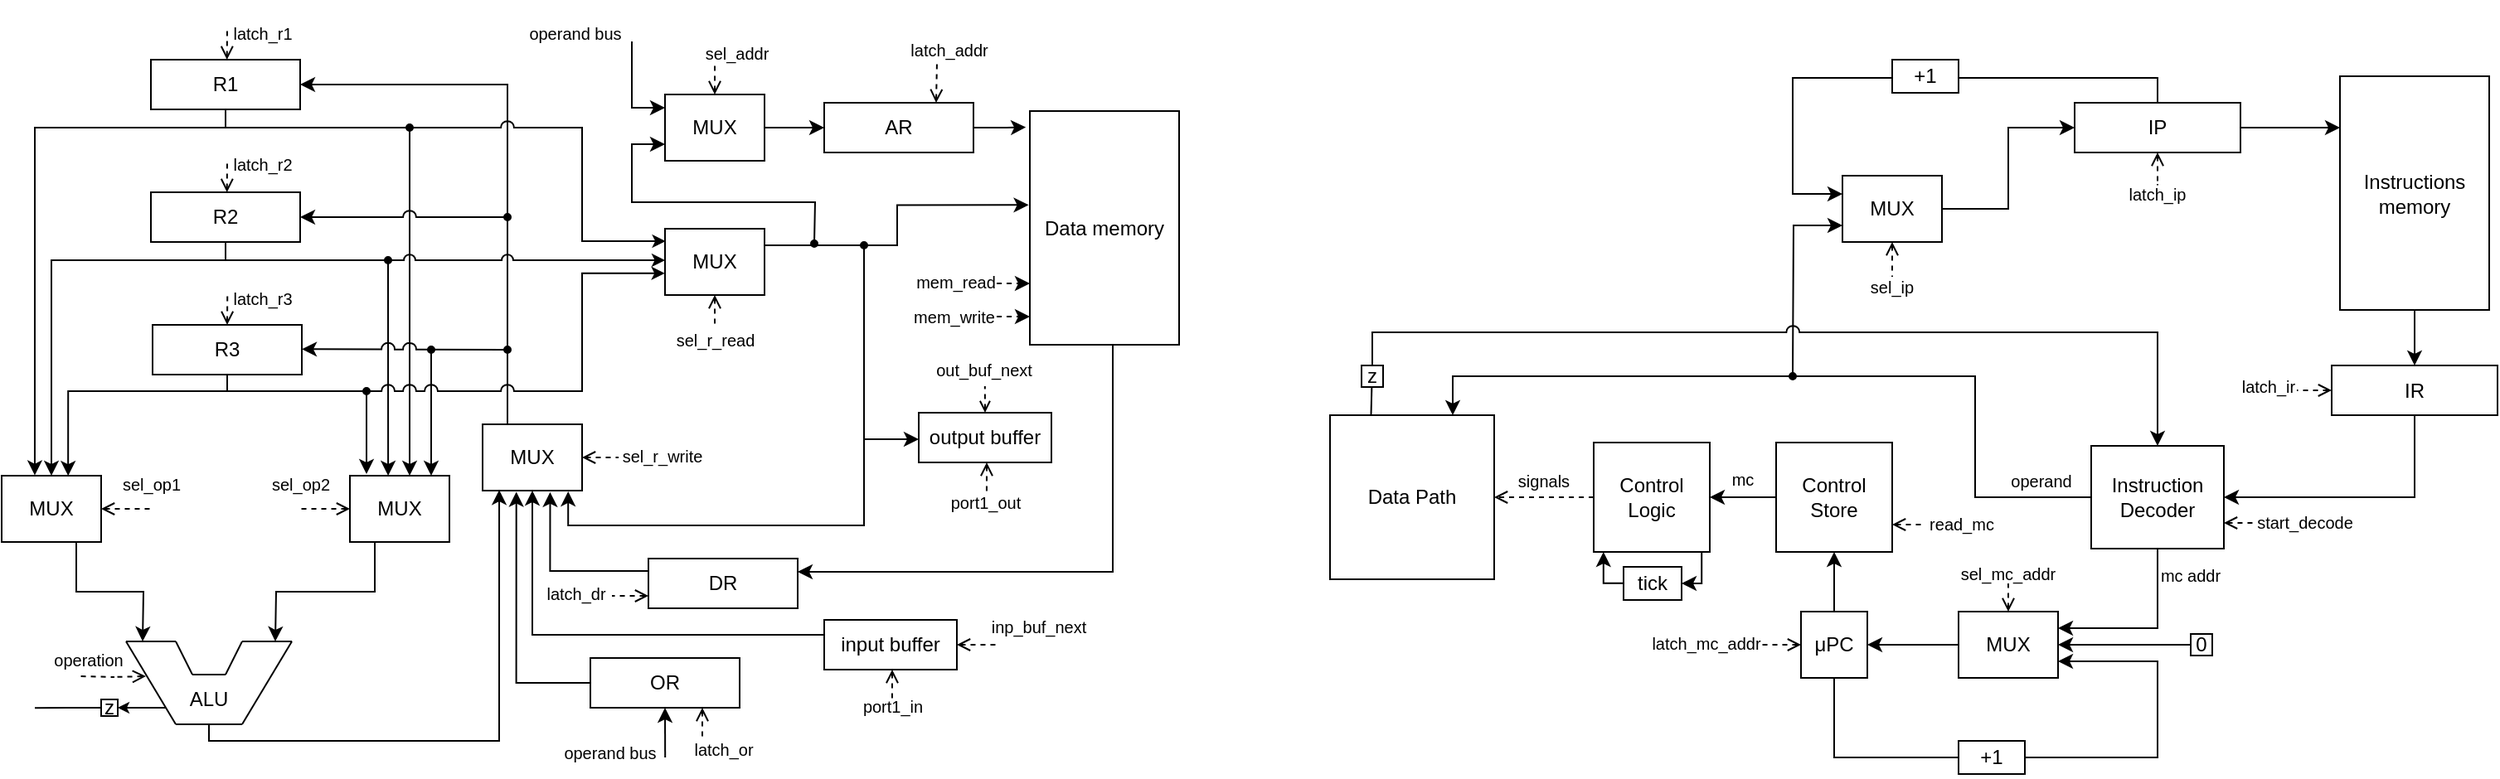<mxfile version="24.4.8" type="device">
  <diagram name="Page-1" id="no7irGMhIS9FXsW124I6">
    <mxGraphModel dx="296" dy="152" grid="1" gridSize="10" guides="1" tooltips="1" connect="1" arrows="1" fold="1" page="1" pageScale="1" pageWidth="850" pageHeight="1100" math="0" shadow="0">
      <root>
        <mxCell id="0" />
        <mxCell id="1" parent="0" />
        <mxCell id="1-7lZY4niqh5dMCVsXn9-294" value="signals" style="text;html=1;align=center;verticalAlign=middle;whiteSpace=wrap;rounded=0;fontSize=10;" vertex="1" parent="1">
          <mxGeometry x="1040" y="358" width="60" height="30" as="geometry" />
        </mxCell>
        <mxCell id="1-7lZY4niqh5dMCVsXn9-52" value="operation" style="text;html=1;align=center;verticalAlign=middle;resizable=0;points=[];autosize=1;strokeColor=none;fillColor=none;fontSize=10;" vertex="1" parent="1">
          <mxGeometry x="157" y="466" width="70" height="30" as="geometry" />
        </mxCell>
        <mxCell id="1-7lZY4niqh5dMCVsXn9-15" value="&lt;p style=&quot;line-height: 100%; font-size: 10px;&quot;&gt;&lt;font style=&quot;font-size: 10px;&quot;&gt;latch_r1&lt;/font&gt;&lt;/p&gt;" style="text;html=1;align=center;verticalAlign=middle;resizable=0;points=[];autosize=1;strokeColor=none;fillColor=none;fontSize=10;" vertex="1" parent="1">
          <mxGeometry x="267" y="83" width="60" height="40" as="geometry" />
        </mxCell>
        <mxCell id="1-7lZY4niqh5dMCVsXn9-13" value="&lt;p style=&quot;line-height: 100%; font-size: 10px;&quot;&gt;&lt;font style=&quot;font-size: 10px;&quot;&gt;latch_r2&lt;/font&gt;&lt;/p&gt;" style="text;html=1;align=center;verticalAlign=middle;resizable=0;points=[];autosize=1;strokeColor=none;fillColor=none;fontSize=10;" vertex="1" parent="1">
          <mxGeometry x="267" y="162" width="60" height="40" as="geometry" />
        </mxCell>
        <mxCell id="1-7lZY4niqh5dMCVsXn9-11" value="&lt;p style=&quot;line-height: 100%; font-size: 10px;&quot;&gt;&lt;font style=&quot;font-size: 10px;&quot;&gt;latch_r3&lt;/font&gt;&lt;/p&gt;" style="text;html=1;align=center;verticalAlign=middle;resizable=0;points=[];autosize=1;strokeColor=none;fillColor=none;fontSize=10;" vertex="1" parent="1">
          <mxGeometry x="267" y="243" width="60" height="40" as="geometry" />
        </mxCell>
        <mxCell id="1-7lZY4niqh5dMCVsXn9-233" style="edgeStyle=orthogonalEdgeStyle;rounded=0;orthogonalLoop=1;jettySize=auto;html=1;endArrow=none;endFill=0;startArrow=classic;startFill=1;jumpStyle=none;exitX=0.86;exitY=1.012;exitDx=0;exitDy=0;exitPerimeter=0;" edge="1" parent="1" source="1-7lZY4niqh5dMCVsXn9-216">
          <mxGeometry relative="1" as="geometry">
            <mxPoint x="660" y="330" as="targetPoint" />
            <mxPoint x="481" y="380" as="sourcePoint" />
            <Array as="points">
              <mxPoint x="482" y="400" />
              <mxPoint x="660" y="400" />
            </Array>
          </mxGeometry>
        </mxCell>
        <mxCell id="1-7lZY4niqh5dMCVsXn9-218" style="edgeStyle=orthogonalEdgeStyle;rounded=0;orthogonalLoop=1;jettySize=auto;html=1;exitX=0.25;exitY=0;exitDx=0;exitDy=0;entryX=1;entryY=0.5;entryDx=0;entryDy=0;jumpStyle=arc;jumpSize=8;" edge="1" parent="1" source="1-7lZY4niqh5dMCVsXn9-216" target="1-7lZY4niqh5dMCVsXn9-6">
          <mxGeometry relative="1" as="geometry" />
        </mxCell>
        <mxCell id="1-7lZY4niqh5dMCVsXn9-66" style="edgeStyle=orthogonalEdgeStyle;rounded=0;orthogonalLoop=1;jettySize=auto;html=1;entryX=0.333;entryY=-0.006;entryDx=0;entryDy=0;entryPerimeter=0;" edge="1" parent="1" target="1-7lZY4niqh5dMCVsXn9-34">
          <mxGeometry relative="1" as="geometry">
            <mxPoint x="280" y="160" as="sourcePoint" />
            <mxPoint x="170" y="372" as="targetPoint" />
            <Array as="points">
              <mxPoint x="230" y="160" />
              <mxPoint x="160" y="160" />
            </Array>
          </mxGeometry>
        </mxCell>
        <mxCell id="1-7lZY4niqh5dMCVsXn9-110" style="edgeStyle=orthogonalEdgeStyle;rounded=0;orthogonalLoop=1;jettySize=auto;html=1;exitX=0.5;exitY=1;exitDx=0;exitDy=0;entryX=0.005;entryY=0.188;entryDx=0;entryDy=0;jumpStyle=arc;jumpSize=8;endSize=5;entryPerimeter=0;" edge="1" parent="1" source="1-7lZY4niqh5dMCVsXn9-6" target="1-7lZY4niqh5dMCVsXn9-105">
          <mxGeometry relative="1" as="geometry">
            <Array as="points">
              <mxPoint x="275" y="160" />
              <mxPoint x="490" y="160" />
              <mxPoint x="490" y="228" />
            </Array>
          </mxGeometry>
        </mxCell>
        <mxCell id="1-7lZY4niqh5dMCVsXn9-6" value="R1" style="rounded=0;whiteSpace=wrap;html=1;" vertex="1" parent="1">
          <mxGeometry x="230" y="119" width="90" height="30" as="geometry" />
        </mxCell>
        <mxCell id="1-7lZY4niqh5dMCVsXn9-65" style="edgeStyle=orthogonalEdgeStyle;rounded=0;orthogonalLoop=1;jettySize=auto;html=1;entryX=0.5;entryY=0;entryDx=0;entryDy=0;targetPerimeterSpacing=0;" edge="1" parent="1" target="1-7lZY4niqh5dMCVsXn9-34">
          <mxGeometry relative="1" as="geometry">
            <mxPoint x="280" y="240" as="sourcePoint" />
            <mxPoint x="180.98" y="372.56" as="targetPoint" />
            <Array as="points">
              <mxPoint x="230" y="240" />
              <mxPoint x="170" y="240" />
            </Array>
          </mxGeometry>
        </mxCell>
        <mxCell id="1-7lZY4niqh5dMCVsXn9-7" value="R2" style="rounded=0;whiteSpace=wrap;html=1;" vertex="1" parent="1">
          <mxGeometry x="230" y="199" width="90" height="30" as="geometry" />
        </mxCell>
        <mxCell id="1-7lZY4niqh5dMCVsXn9-10" style="edgeStyle=orthogonalEdgeStyle;rounded=0;orthogonalLoop=1;jettySize=auto;html=1;exitX=0.5;exitY=0;exitDx=0;exitDy=0;endArrow=none;endFill=0;startArrow=open;startFill=0;dashed=1;" edge="1" parent="1" source="1-7lZY4niqh5dMCVsXn9-8">
          <mxGeometry relative="1" as="geometry">
            <mxPoint x="276.138" y="259" as="targetPoint" />
          </mxGeometry>
        </mxCell>
        <mxCell id="1-7lZY4niqh5dMCVsXn9-64" style="edgeStyle=orthogonalEdgeStyle;rounded=0;orthogonalLoop=1;jettySize=auto;html=1;entryX=0.668;entryY=0.002;entryDx=0;entryDy=0;entryPerimeter=0;" edge="1" parent="1" target="1-7lZY4niqh5dMCVsXn9-34">
          <mxGeometry relative="1" as="geometry">
            <mxPoint x="280" y="319" as="sourcePoint" />
            <mxPoint x="180.5" y="368.76" as="targetPoint" />
            <Array as="points">
              <mxPoint x="180" y="319" />
            </Array>
          </mxGeometry>
        </mxCell>
        <mxCell id="1-7lZY4niqh5dMCVsXn9-8" value="R3" style="rounded=0;whiteSpace=wrap;html=1;" vertex="1" parent="1">
          <mxGeometry x="231" y="279" width="90" height="30" as="geometry" />
        </mxCell>
        <mxCell id="1-7lZY4niqh5dMCVsXn9-20" value="" style="endArrow=none;html=1;rounded=0;" edge="1" parent="1">
          <mxGeometry width="50" height="50" relative="1" as="geometry">
            <mxPoint x="315" y="470" as="sourcePoint" />
            <mxPoint x="285" y="520" as="targetPoint" />
          </mxGeometry>
        </mxCell>
        <mxCell id="1-7lZY4niqh5dMCVsXn9-21" value="" style="endArrow=none;html=1;rounded=0;" edge="1" parent="1">
          <mxGeometry width="50" height="50" relative="1" as="geometry">
            <mxPoint x="215" y="470" as="sourcePoint" />
            <mxPoint x="245" y="520" as="targetPoint" />
          </mxGeometry>
        </mxCell>
        <mxCell id="1-7lZY4niqh5dMCVsXn9-22" value="" style="endArrow=none;html=1;rounded=0;" edge="1" parent="1">
          <mxGeometry width="50" height="50" relative="1" as="geometry">
            <mxPoint x="245" y="520" as="sourcePoint" />
            <mxPoint x="285" y="520" as="targetPoint" />
          </mxGeometry>
        </mxCell>
        <mxCell id="1-7lZY4niqh5dMCVsXn9-23" value="" style="endArrow=none;html=1;rounded=0;" edge="1" parent="1">
          <mxGeometry width="50" height="50" relative="1" as="geometry">
            <mxPoint x="215" y="470" as="sourcePoint" />
            <mxPoint x="245" y="470" as="targetPoint" />
          </mxGeometry>
        </mxCell>
        <mxCell id="1-7lZY4niqh5dMCVsXn9-24" value="" style="endArrow=none;html=1;rounded=0;" edge="1" parent="1">
          <mxGeometry width="50" height="50" relative="1" as="geometry">
            <mxPoint x="285" y="470" as="sourcePoint" />
            <mxPoint x="315" y="470" as="targetPoint" />
          </mxGeometry>
        </mxCell>
        <mxCell id="1-7lZY4niqh5dMCVsXn9-25" value="" style="endArrow=none;html=1;rounded=0;" edge="1" parent="1">
          <mxGeometry width="50" height="50" relative="1" as="geometry">
            <mxPoint x="245" y="470" as="sourcePoint" />
            <mxPoint x="255" y="490" as="targetPoint" />
          </mxGeometry>
        </mxCell>
        <mxCell id="1-7lZY4niqh5dMCVsXn9-26" value="" style="endArrow=none;html=1;rounded=0;" edge="1" parent="1">
          <mxGeometry width="50" height="50" relative="1" as="geometry">
            <mxPoint x="285" y="470" as="sourcePoint" />
            <mxPoint x="275" y="490" as="targetPoint" />
          </mxGeometry>
        </mxCell>
        <mxCell id="1-7lZY4niqh5dMCVsXn9-27" value="" style="endArrow=none;html=1;rounded=0;" edge="1" parent="1">
          <mxGeometry width="50" height="50" relative="1" as="geometry">
            <mxPoint x="255" y="490" as="sourcePoint" />
            <mxPoint x="275" y="490" as="targetPoint" />
          </mxGeometry>
        </mxCell>
        <mxCell id="1-7lZY4niqh5dMCVsXn9-219" style="edgeStyle=orthogonalEdgeStyle;rounded=0;orthogonalLoop=1;jettySize=auto;html=1;exitX=0.5;exitY=1;exitDx=0;exitDy=0;entryX=0.167;entryY=0.99;entryDx=0;entryDy=0;entryPerimeter=0;" edge="1" parent="1" source="1-7lZY4niqh5dMCVsXn9-28" target="1-7lZY4niqh5dMCVsXn9-216">
          <mxGeometry relative="1" as="geometry">
            <Array as="points">
              <mxPoint x="265" y="530" />
              <mxPoint x="440" y="530" />
            </Array>
          </mxGeometry>
        </mxCell>
        <mxCell id="1-7lZY4niqh5dMCVsXn9-277" style="edgeStyle=orthogonalEdgeStyle;rounded=0;orthogonalLoop=1;jettySize=auto;html=1;exitX=0;exitY=0.5;exitDx=0;exitDy=0;endSize=4;" edge="1" parent="1">
          <mxGeometry relative="1" as="geometry">
            <mxPoint x="239" y="510" as="sourcePoint" />
            <mxPoint x="210" y="510" as="targetPoint" />
          </mxGeometry>
        </mxCell>
        <mxCell id="1-7lZY4niqh5dMCVsXn9-28" value="ALU" style="text;html=1;align=center;verticalAlign=middle;whiteSpace=wrap;rounded=0;" vertex="1" parent="1">
          <mxGeometry x="235" y="490" width="60" height="30" as="geometry" />
        </mxCell>
        <mxCell id="1-7lZY4niqh5dMCVsXn9-35" style="edgeStyle=orthogonalEdgeStyle;rounded=0;orthogonalLoop=1;jettySize=auto;html=1;exitX=1;exitY=0.5;exitDx=0;exitDy=0;dashed=1;startArrow=open;startFill=0;endArrow=none;endFill=0;" edge="1" parent="1" source="1-7lZY4niqh5dMCVsXn9-34">
          <mxGeometry relative="1" as="geometry">
            <mxPoint x="230" y="390" as="targetPoint" />
          </mxGeometry>
        </mxCell>
        <mxCell id="1-7lZY4niqh5dMCVsXn9-48" style="edgeStyle=orthogonalEdgeStyle;rounded=0;orthogonalLoop=1;jettySize=auto;html=1;exitX=0.75;exitY=1;exitDx=0;exitDy=0;" edge="1" parent="1" source="1-7lZY4niqh5dMCVsXn9-34">
          <mxGeometry relative="1" as="geometry">
            <mxPoint x="225" y="470" as="targetPoint" />
          </mxGeometry>
        </mxCell>
        <mxCell id="1-7lZY4niqh5dMCVsXn9-34" value="MUX" style="rounded=0;whiteSpace=wrap;html=1;" vertex="1" parent="1">
          <mxGeometry x="140" y="370" width="60" height="40" as="geometry" />
        </mxCell>
        <mxCell id="1-7lZY4niqh5dMCVsXn9-49" style="edgeStyle=orthogonalEdgeStyle;rounded=0;orthogonalLoop=1;jettySize=auto;html=1;exitX=0.25;exitY=1;exitDx=0;exitDy=0;" edge="1" parent="1" source="1-7lZY4niqh5dMCVsXn9-44">
          <mxGeometry relative="1" as="geometry">
            <mxPoint x="305" y="470" as="targetPoint" />
          </mxGeometry>
        </mxCell>
        <mxCell id="1-7lZY4niqh5dMCVsXn9-374" style="edgeStyle=orthogonalEdgeStyle;rounded=0;orthogonalLoop=1;jettySize=auto;html=1;exitX=0.75;exitY=0;exitDx=0;exitDy=0;endArrow=oval;endFill=1;endSize=4;startArrow=classic;startFill=1;startSize=6;" edge="1" parent="1">
          <mxGeometry relative="1" as="geometry">
            <mxPoint x="399" y="294" as="targetPoint" />
            <mxPoint x="399" y="370" as="sourcePoint" />
          </mxGeometry>
        </mxCell>
        <mxCell id="1-7lZY4niqh5dMCVsXn9-44" value="MUX" style="rounded=0;whiteSpace=wrap;html=1;" vertex="1" parent="1">
          <mxGeometry x="350" y="370" width="60" height="40" as="geometry" />
        </mxCell>
        <mxCell id="1-7lZY4niqh5dMCVsXn9-46" value="sel_op1" style="text;html=1;align=center;verticalAlign=middle;resizable=0;points=[];autosize=1;strokeColor=none;fillColor=none;fontSize=10;" vertex="1" parent="1">
          <mxGeometry x="200" y="360" width="60" height="30" as="geometry" />
        </mxCell>
        <mxCell id="1-7lZY4niqh5dMCVsXn9-47" value="sel_op2" style="text;html=1;align=center;verticalAlign=middle;resizable=0;points=[];autosize=1;strokeColor=none;fillColor=none;fontSize=10;" vertex="1" parent="1">
          <mxGeometry x="290" y="360" width="60" height="30" as="geometry" />
        </mxCell>
        <mxCell id="1-7lZY4niqh5dMCVsXn9-51" style="edgeStyle=orthogonalEdgeStyle;rounded=0;orthogonalLoop=1;jettySize=auto;html=1;exitX=0;exitY=0.5;exitDx=0;exitDy=0;dashed=1;startArrow=open;startFill=0;endArrow=none;endFill=0;entryX=0.2;entryY=0.8;entryDx=0;entryDy=0;entryPerimeter=0;" edge="1" parent="1">
          <mxGeometry relative="1" as="geometry">
            <mxPoint x="187" y="491" as="targetPoint" />
            <mxPoint x="227" y="491" as="sourcePoint" />
          </mxGeometry>
        </mxCell>
        <mxCell id="1-7lZY4niqh5dMCVsXn9-69" style="edgeStyle=orthogonalEdgeStyle;rounded=0;orthogonalLoop=1;jettySize=auto;html=1;dashed=1;startArrow=open;startFill=0;endArrow=none;endFill=0;exitX=0;exitY=0.5;exitDx=0;exitDy=0;" edge="1" parent="1" source="1-7lZY4niqh5dMCVsXn9-44">
          <mxGeometry relative="1" as="geometry">
            <mxPoint x="320" y="390" as="targetPoint" />
            <mxPoint x="440" y="360" as="sourcePoint" />
          </mxGeometry>
        </mxCell>
        <mxCell id="1-7lZY4niqh5dMCVsXn9-121" style="edgeStyle=orthogonalEdgeStyle;rounded=0;orthogonalLoop=1;jettySize=auto;html=1;endArrow=none;endFill=0;" edge="1" parent="1">
          <mxGeometry relative="1" as="geometry">
            <mxPoint x="440" y="340" as="targetPoint" />
            <mxPoint x="440" y="340" as="sourcePoint" />
            <Array as="points">
              <mxPoint x="440" y="340" />
            </Array>
          </mxGeometry>
        </mxCell>
        <mxCell id="1-7lZY4niqh5dMCVsXn9-258" style="edgeStyle=orthogonalEdgeStyle;rounded=0;orthogonalLoop=1;jettySize=auto;html=1;exitX=0.556;exitY=1;exitDx=0;exitDy=0;entryX=1;entryY=0.5;entryDx=0;entryDy=0;exitPerimeter=0;" edge="1" parent="1">
          <mxGeometry relative="1" as="geometry">
            <mxPoint x="810.02" y="284" as="sourcePoint" />
            <mxPoint x="619.98" y="428" as="targetPoint" />
            <Array as="points">
              <mxPoint x="809.98" y="428" />
            </Array>
          </mxGeometry>
        </mxCell>
        <mxCell id="1-7lZY4niqh5dMCVsXn9-78" value="&lt;div style=&quot;text-align: justify;&quot;&gt;&lt;span style=&quot;background-color: initial;&quot;&gt;Data memory&lt;/span&gt;&lt;/div&gt;" style="rounded=0;whiteSpace=wrap;html=1;verticalAlign=middle;" vertex="1" parent="1">
          <mxGeometry x="760" y="150" width="90" height="141" as="geometry" />
        </mxCell>
        <mxCell id="1-7lZY4niqh5dMCVsXn9-92" style="edgeStyle=orthogonalEdgeStyle;rounded=0;orthogonalLoop=1;jettySize=auto;html=1;exitX=0.75;exitY=0;exitDx=0;exitDy=0;endArrow=none;endFill=0;startArrow=open;startFill=0;dashed=1;" edge="1" parent="1" source="1-7lZY4niqh5dMCVsXn9-79">
          <mxGeometry relative="1" as="geometry">
            <mxPoint x="704" y="120" as="targetPoint" />
          </mxGeometry>
        </mxCell>
        <mxCell id="1-7lZY4niqh5dMCVsXn9-79" value="AR" style="rounded=0;whiteSpace=wrap;html=1;" vertex="1" parent="1">
          <mxGeometry x="636" y="145" width="90" height="30" as="geometry" />
        </mxCell>
        <mxCell id="1-7lZY4niqh5dMCVsXn9-82" value="&lt;p style=&quot;line-height: 100%; font-size: 10px;&quot;&gt;&lt;font style=&quot;font-size: 10px;&quot;&gt;latch_addr&lt;/font&gt;&lt;/p&gt;" style="text;html=1;align=center;verticalAlign=middle;resizable=0;points=[];autosize=1;strokeColor=none;fillColor=none;fontSize=10;" vertex="1" parent="1">
          <mxGeometry x="676" y="93" width="70" height="40" as="geometry" />
        </mxCell>
        <mxCell id="1-7lZY4niqh5dMCVsXn9-90" style="edgeStyle=orthogonalEdgeStyle;rounded=0;orthogonalLoop=1;jettySize=auto;html=1;entryX=-0.027;entryY=0.069;entryDx=0;entryDy=0;entryPerimeter=0;" edge="1" parent="1" source="1-7lZY4niqh5dMCVsXn9-79" target="1-7lZY4niqh5dMCVsXn9-78">
          <mxGeometry relative="1" as="geometry" />
        </mxCell>
        <mxCell id="1-7lZY4niqh5dMCVsXn9-94" value="operand bus" style="text;html=1;align=center;verticalAlign=middle;whiteSpace=wrap;rounded=0;fontSize=10;" vertex="1" parent="1">
          <mxGeometry x="456" y="88" width="60" height="30" as="geometry" />
        </mxCell>
        <mxCell id="1-7lZY4niqh5dMCVsXn9-95" value="" style="endArrow=classic;html=1;rounded=0;dashed=1;" edge="1" parent="1">
          <mxGeometry width="50" height="50" relative="1" as="geometry">
            <mxPoint x="740" y="254" as="sourcePoint" />
            <mxPoint x="760" y="254" as="targetPoint" />
          </mxGeometry>
        </mxCell>
        <mxCell id="1-7lZY4niqh5dMCVsXn9-96" value="mem_read" style="text;html=1;align=center;verticalAlign=middle;resizable=0;points=[];autosize=1;strokeColor=none;fillColor=none;fontSize=10;" vertex="1" parent="1">
          <mxGeometry x="680" y="238" width="70" height="30" as="geometry" />
        </mxCell>
        <mxCell id="1-7lZY4niqh5dMCVsXn9-97" value="" style="endArrow=classic;html=1;rounded=0;dashed=1;" edge="1" parent="1">
          <mxGeometry width="50" height="50" relative="1" as="geometry">
            <mxPoint x="740" y="274" as="sourcePoint" />
            <mxPoint x="760" y="274" as="targetPoint" />
          </mxGeometry>
        </mxCell>
        <mxCell id="1-7lZY4niqh5dMCVsXn9-98" value="mem_write" style="text;html=1;align=center;verticalAlign=middle;resizable=0;points=[];autosize=1;strokeColor=none;fillColor=none;fontSize=10;" vertex="1" parent="1">
          <mxGeometry x="679" y="259" width="70" height="30" as="geometry" />
        </mxCell>
        <mxCell id="1-7lZY4niqh5dMCVsXn9-112" style="edgeStyle=orthogonalEdgeStyle;rounded=0;orthogonalLoop=1;jettySize=auto;html=1;startArrow=open;startFill=0;endArrow=none;endFill=0;dashed=1;exitX=0.5;exitY=1;exitDx=0;exitDy=0;" edge="1" parent="1" source="1-7lZY4niqh5dMCVsXn9-105">
          <mxGeometry relative="1" as="geometry">
            <mxPoint x="570" y="280" as="targetPoint" />
            <mxPoint x="570" y="280" as="sourcePoint" />
            <Array as="points" />
          </mxGeometry>
        </mxCell>
        <mxCell id="1-7lZY4niqh5dMCVsXn9-105" value="MUX" style="rounded=0;whiteSpace=wrap;html=1;" vertex="1" parent="1">
          <mxGeometry x="540" y="221" width="60" height="40" as="geometry" />
        </mxCell>
        <mxCell id="1-7lZY4niqh5dMCVsXn9-111" style="edgeStyle=orthogonalEdgeStyle;rounded=0;orthogonalLoop=1;jettySize=auto;html=1;exitX=1;exitY=0.25;exitDx=0;exitDy=0;entryX=-0.008;entryY=0.402;entryDx=0;entryDy=0;entryPerimeter=0;" edge="1" parent="1" source="1-7lZY4niqh5dMCVsXn9-105" target="1-7lZY4niqh5dMCVsXn9-78">
          <mxGeometry relative="1" as="geometry" />
        </mxCell>
        <mxCell id="1-7lZY4niqh5dMCVsXn9-113" value="&lt;p style=&quot;line-height: 100%; font-size: 10px;&quot;&gt;sel_r_read&lt;/p&gt;" style="text;html=1;align=center;verticalAlign=middle;resizable=0;points=[];autosize=1;strokeColor=none;fillColor=none;fontSize=10;" vertex="1" parent="1">
          <mxGeometry x="535" y="268" width="70" height="40" as="geometry" />
        </mxCell>
        <mxCell id="1-7lZY4niqh5dMCVsXn9-212" style="edgeStyle=orthogonalEdgeStyle;rounded=0;orthogonalLoop=1;jettySize=auto;html=1;exitX=0.25;exitY=1;exitDx=0;exitDy=0;endArrow=none;endFill=0;startArrow=open;startFill=0;dashed=1;" edge="1" parent="1">
          <mxGeometry relative="1" as="geometry">
            <mxPoint x="733.966" y="382" as="targetPoint" />
            <mxPoint x="734" y="362" as="sourcePoint" />
          </mxGeometry>
        </mxCell>
        <mxCell id="1-7lZY4niqh5dMCVsXn9-354" style="edgeStyle=orthogonalEdgeStyle;rounded=0;orthogonalLoop=1;jettySize=auto;html=1;exitX=0.5;exitY=0;exitDx=0;exitDy=0;startArrow=open;startFill=0;endArrow=none;endFill=0;dashed=1;endSize=6;startSize=5;" edge="1" parent="1" source="1-7lZY4niqh5dMCVsXn9-166">
          <mxGeometry relative="1" as="geometry">
            <mxPoint x="732.914" y="316" as="targetPoint" />
          </mxGeometry>
        </mxCell>
        <mxCell id="1-7lZY4niqh5dMCVsXn9-166" value="output buffer" style="rounded=0;whiteSpace=wrap;html=1;" vertex="1" parent="1">
          <mxGeometry x="693" y="332" width="80" height="30" as="geometry" />
        </mxCell>
        <mxCell id="1-7lZY4niqh5dMCVsXn9-180" style="edgeStyle=orthogonalEdgeStyle;rounded=0;orthogonalLoop=1;jettySize=auto;html=1;startArrow=oval;startFill=1;endSize=6;startSize=4;jumpSize=6;entryX=0;entryY=0.5;entryDx=0;entryDy=0;" edge="1" parent="1">
          <mxGeometry relative="1" as="geometry">
            <mxPoint x="660" y="231" as="sourcePoint" />
            <mxPoint x="693" y="348" as="targetPoint" />
            <Array as="points">
              <mxPoint x="660" y="241" />
              <mxPoint x="660" y="348" />
            </Array>
          </mxGeometry>
        </mxCell>
        <mxCell id="1-7lZY4niqh5dMCVsXn9-214" value="port1_out" style="text;html=1;align=center;verticalAlign=middle;resizable=0;points=[];autosize=1;strokeColor=none;fillColor=none;fontSize=10;" vertex="1" parent="1">
          <mxGeometry x="698" y="371" width="70" height="30" as="geometry" />
        </mxCell>
        <mxCell id="1-7lZY4niqh5dMCVsXn9-261" style="edgeStyle=orthogonalEdgeStyle;rounded=0;orthogonalLoop=1;jettySize=auto;html=1;startArrow=open;startFill=0;endArrow=none;endFill=0;dashed=1;" edge="1" parent="1" source="1-7lZY4niqh5dMCVsXn9-216">
          <mxGeometry relative="1" as="geometry">
            <mxPoint x="512" y="359" as="targetPoint" />
          </mxGeometry>
        </mxCell>
        <mxCell id="1-7lZY4niqh5dMCVsXn9-216" value="MUX" style="rounded=0;whiteSpace=wrap;html=1;" vertex="1" parent="1">
          <mxGeometry x="430" y="339" width="60" height="40" as="geometry" />
        </mxCell>
        <mxCell id="1-7lZY4niqh5dMCVsXn9-221" style="edgeStyle=orthogonalEdgeStyle;rounded=0;orthogonalLoop=1;jettySize=auto;html=1;exitX=0.003;exitY=0.433;exitDx=0;exitDy=0;exitPerimeter=0;entryX=0.5;entryY=1;entryDx=0;entryDy=0;" edge="1" parent="1" target="1-7lZY4niqh5dMCVsXn9-216">
          <mxGeometry relative="1" as="geometry">
            <mxPoint x="636.24" y="465.99" as="sourcePoint" />
            <mxPoint x="460" y="396" as="targetPoint" />
            <Array as="points">
              <mxPoint x="460" y="466" />
            </Array>
          </mxGeometry>
        </mxCell>
        <mxCell id="1-7lZY4niqh5dMCVsXn9-350" style="edgeStyle=orthogonalEdgeStyle;rounded=0;orthogonalLoop=1;jettySize=auto;html=1;exitX=1;exitY=0.5;exitDx=0;exitDy=0;dashed=1;startArrow=open;startFill=0;endArrow=none;endFill=0;" edge="1" parent="1" source="1-7lZY4niqh5dMCVsXn9-220">
          <mxGeometry relative="1" as="geometry">
            <mxPoint x="740" y="472.074" as="targetPoint" />
          </mxGeometry>
        </mxCell>
        <mxCell id="1-7lZY4niqh5dMCVsXn9-220" value="input buffer" style="rounded=0;whiteSpace=wrap;html=1;" vertex="1" parent="1">
          <mxGeometry x="636" y="457" width="80" height="30" as="geometry" />
        </mxCell>
        <mxCell id="1-7lZY4niqh5dMCVsXn9-222" style="edgeStyle=orthogonalEdgeStyle;rounded=0;orthogonalLoop=1;jettySize=auto;html=1;exitX=0.25;exitY=1;exitDx=0;exitDy=0;endArrow=none;endFill=0;startArrow=open;startFill=0;dashed=1;" edge="1" parent="1">
          <mxGeometry relative="1" as="geometry">
            <mxPoint x="676.966" y="505" as="targetPoint" />
            <mxPoint x="677" y="487" as="sourcePoint" />
          </mxGeometry>
        </mxCell>
        <mxCell id="1-7lZY4niqh5dMCVsXn9-224" value="port1_in" style="text;html=1;align=center;verticalAlign=middle;resizable=0;points=[];autosize=1;strokeColor=none;fillColor=none;fontSize=10;" vertex="1" parent="1">
          <mxGeometry x="647" y="494" width="60" height="30" as="geometry" />
        </mxCell>
        <mxCell id="1-7lZY4niqh5dMCVsXn9-227" value="sel_r_write" style="text;html=1;align=center;verticalAlign=middle;resizable=0;points=[];autosize=1;strokeColor=none;fillColor=none;fontSize=10;" vertex="1" parent="1">
          <mxGeometry x="503" y="343" width="70" height="30" as="geometry" />
        </mxCell>
        <mxCell id="1-7lZY4niqh5dMCVsXn9-239" style="edgeStyle=orthogonalEdgeStyle;rounded=0;orthogonalLoop=1;jettySize=auto;html=1;exitX=0.5;exitY=1;exitDx=0;exitDy=0;startArrow=classic;startFill=1;endArrow=none;endFill=0;" edge="1" parent="1" source="1-7lZY4niqh5dMCVsXn9-237">
          <mxGeometry relative="1" as="geometry">
            <mxPoint x="540.091" y="540" as="targetPoint" />
          </mxGeometry>
        </mxCell>
        <mxCell id="1-7lZY4niqh5dMCVsXn9-243" style="edgeStyle=orthogonalEdgeStyle;rounded=0;orthogonalLoop=1;jettySize=auto;html=1;exitX=0.75;exitY=1;exitDx=0;exitDy=0;endArrow=none;endFill=0;startArrow=open;startFill=0;dashed=1;" edge="1" parent="1" source="1-7lZY4niqh5dMCVsXn9-237">
          <mxGeometry relative="1" as="geometry">
            <mxPoint x="562.5" y="530" as="targetPoint" />
          </mxGeometry>
        </mxCell>
        <mxCell id="1-7lZY4niqh5dMCVsXn9-237" value="OR" style="rounded=0;whiteSpace=wrap;html=1;" vertex="1" parent="1">
          <mxGeometry x="495" y="480" width="90" height="30" as="geometry" />
        </mxCell>
        <mxCell id="1-7lZY4niqh5dMCVsXn9-238" style="edgeStyle=orthogonalEdgeStyle;rounded=0;orthogonalLoop=1;jettySize=auto;html=1;entryX=0.339;entryY=1.019;entryDx=0;entryDy=0;entryPerimeter=0;" edge="1" parent="1" source="1-7lZY4niqh5dMCVsXn9-237" target="1-7lZY4niqh5dMCVsXn9-216">
          <mxGeometry relative="1" as="geometry" />
        </mxCell>
        <mxCell id="1-7lZY4niqh5dMCVsXn9-244" value="latch_or" style="text;html=1;align=center;verticalAlign=middle;resizable=0;points=[];autosize=1;strokeColor=none;fillColor=none;fontSize=10;" vertex="1" parent="1">
          <mxGeometry x="545" y="520" width="60" height="30" as="geometry" />
        </mxCell>
        <mxCell id="1-7lZY4niqh5dMCVsXn9-248" value="DR" style="rounded=0;whiteSpace=wrap;html=1;" vertex="1" parent="1">
          <mxGeometry x="530" y="420" width="90" height="30" as="geometry" />
        </mxCell>
        <mxCell id="1-7lZY4niqh5dMCVsXn9-256" style="edgeStyle=orthogonalEdgeStyle;rounded=0;orthogonalLoop=1;jettySize=auto;html=1;exitX=0;exitY=0.75;exitDx=0;exitDy=0;startArrow=open;startFill=0;endArrow=none;endFill=0;dashed=1;" edge="1" parent="1" source="1-7lZY4niqh5dMCVsXn9-248">
          <mxGeometry relative="1" as="geometry">
            <mxPoint x="508" y="442" as="targetPoint" />
          </mxGeometry>
        </mxCell>
        <mxCell id="1-7lZY4niqh5dMCVsXn9-257" style="edgeStyle=orthogonalEdgeStyle;rounded=0;orthogonalLoop=1;jettySize=auto;html=1;exitX=0;exitY=0.25;exitDx=0;exitDy=0;entryX=0.679;entryY=1.023;entryDx=0;entryDy=0;entryPerimeter=0;" edge="1" parent="1" source="1-7lZY4niqh5dMCVsXn9-248" target="1-7lZY4niqh5dMCVsXn9-216">
          <mxGeometry relative="1" as="geometry" />
        </mxCell>
        <mxCell id="1-7lZY4niqh5dMCVsXn9-259" value="latch_dr" style="text;html=1;align=center;verticalAlign=middle;resizable=0;points=[];autosize=1;strokeColor=none;fillColor=none;fontSize=10;" vertex="1" parent="1">
          <mxGeometry x="456" y="426" width="60" height="30" as="geometry" />
        </mxCell>
        <mxCell id="1-7lZY4niqh5dMCVsXn9-262" style="edgeStyle=orthogonalEdgeStyle;rounded=0;orthogonalLoop=1;jettySize=auto;html=1;exitX=0.5;exitY=0;exitDx=0;exitDy=0;endArrow=none;endFill=0;startArrow=open;startFill=0;dashed=1;" edge="1" parent="1">
          <mxGeometry relative="1" as="geometry">
            <mxPoint x="275.998" y="179" as="targetPoint" />
            <mxPoint x="275.86" y="199" as="sourcePoint" />
          </mxGeometry>
        </mxCell>
        <mxCell id="1-7lZY4niqh5dMCVsXn9-263" style="edgeStyle=orthogonalEdgeStyle;rounded=0;orthogonalLoop=1;jettySize=auto;html=1;exitX=0.5;exitY=0;exitDx=0;exitDy=0;endArrow=none;endFill=0;startArrow=open;startFill=0;dashed=1;" edge="1" parent="1">
          <mxGeometry relative="1" as="geometry">
            <mxPoint x="275.998" y="99" as="targetPoint" />
            <mxPoint x="275.86" y="119" as="sourcePoint" />
          </mxGeometry>
        </mxCell>
        <mxCell id="1-7lZY4niqh5dMCVsXn9-63" style="edgeStyle=orthogonalEdgeStyle;rounded=0;orthogonalLoop=1;jettySize=auto;html=1;entryX=0.75;entryY=0;entryDx=0;entryDy=0;entryPerimeter=0;startArrow=oval;startFill=1;endSize=6;startSize=4;" edge="1" parent="1">
          <mxGeometry relative="1" as="geometry">
            <mxPoint x="386" y="160" as="sourcePoint" />
            <mxPoint x="386" y="370" as="targetPoint" />
            <Array as="points">
              <mxPoint x="386" y="180" />
            </Array>
          </mxGeometry>
        </mxCell>
        <mxCell id="1-7lZY4niqh5dMCVsXn9-70" value="" style="endArrow=classic;html=1;rounded=0;entryX=1;entryY=0.5;entryDx=0;entryDy=0;jumpStyle=arc;startArrow=oval;startFill=1;startSize=4;jumpSize=8;" edge="1" parent="1" target="1-7lZY4niqh5dMCVsXn9-7">
          <mxGeometry width="50" height="50" relative="1" as="geometry">
            <mxPoint x="445" y="214" as="sourcePoint" />
            <mxPoint x="400" y="300" as="targetPoint" />
          </mxGeometry>
        </mxCell>
        <mxCell id="1-7lZY4niqh5dMCVsXn9-114" style="edgeStyle=orthogonalEdgeStyle;rounded=0;orthogonalLoop=1;jettySize=auto;html=1;exitX=0.5;exitY=1;exitDx=0;exitDy=0;jumpStyle=arc;jumpSize=7;endSize=5;" edge="1" parent="1" source="1-7lZY4niqh5dMCVsXn9-7">
          <mxGeometry relative="1" as="geometry">
            <mxPoint x="540" y="240" as="targetPoint" />
            <Array as="points">
              <mxPoint x="275" y="240" />
            </Array>
          </mxGeometry>
        </mxCell>
        <mxCell id="1-7lZY4niqh5dMCVsXn9-62" style="edgeStyle=orthogonalEdgeStyle;rounded=0;orthogonalLoop=1;jettySize=auto;html=1;entryX=0.501;entryY=0;entryDx=0;entryDy=0;entryPerimeter=0;startArrow=oval;startFill=1;endSize=6;startSize=4;" edge="1" parent="1">
          <mxGeometry relative="1" as="geometry">
            <mxPoint x="373" y="240" as="sourcePoint" />
            <mxPoint x="373.06" y="370" as="targetPoint" />
            <Array as="points">
              <mxPoint x="373" y="250" />
            </Array>
          </mxGeometry>
        </mxCell>
        <mxCell id="1-7lZY4niqh5dMCVsXn9-71" value="" style="endArrow=classic;html=1;rounded=0;entryX=1;entryY=0.5;entryDx=0;entryDy=0;jumpStyle=arc;jumpSize=8;startArrow=oval;startFill=1;startSize=4;" edge="1" parent="1">
          <mxGeometry width="50" height="50" relative="1" as="geometry">
            <mxPoint x="445" y="294" as="sourcePoint" />
            <mxPoint x="321" y="293.66" as="targetPoint" />
          </mxGeometry>
        </mxCell>
        <mxCell id="1-7lZY4niqh5dMCVsXn9-115" style="edgeStyle=orthogonalEdgeStyle;rounded=0;orthogonalLoop=1;jettySize=auto;html=1;exitX=0.5;exitY=1;exitDx=0;exitDy=0;jumpStyle=arc;jumpSize=8;endSize=5;entryX=-0.003;entryY=0.673;entryDx=0;entryDy=0;entryPerimeter=0;" edge="1" parent="1" source="1-7lZY4niqh5dMCVsXn9-8" target="1-7lZY4niqh5dMCVsXn9-105">
          <mxGeometry relative="1" as="geometry">
            <mxPoint x="298.5" y="308" as="sourcePoint" />
            <mxPoint x="539.16" y="249.48" as="targetPoint" />
            <Array as="points">
              <mxPoint x="276" y="319" />
              <mxPoint x="490" y="319" />
              <mxPoint x="490" y="248" />
            </Array>
          </mxGeometry>
        </mxCell>
        <mxCell id="1-7lZY4niqh5dMCVsXn9-61" style="edgeStyle=orthogonalEdgeStyle;rounded=0;orthogonalLoop=1;jettySize=auto;html=1;entryX=0.25;entryY=0;entryDx=0;entryDy=0;startArrow=oval;startFill=1;startSize=4;" edge="1" parent="1">
          <mxGeometry relative="1" as="geometry">
            <mxPoint x="360" y="319" as="sourcePoint" />
            <mxPoint x="360" y="369" as="targetPoint" />
            <Array as="points">
              <mxPoint x="360" y="339" />
            </Array>
          </mxGeometry>
        </mxCell>
        <mxCell id="1-7lZY4niqh5dMCVsXn9-265" style="edgeStyle=orthogonalEdgeStyle;rounded=0;orthogonalLoop=1;jettySize=auto;html=1;endArrow=none;endFill=0;startArrow=classic;startFill=1;" edge="1" parent="1">
          <mxGeometry relative="1" as="geometry">
            <mxPoint x="520" y="108" as="targetPoint" />
            <mxPoint x="540" y="148" as="sourcePoint" />
            <Array as="points">
              <mxPoint x="520" y="148" />
            </Array>
          </mxGeometry>
        </mxCell>
        <mxCell id="1-7lZY4niqh5dMCVsXn9-267" style="edgeStyle=orthogonalEdgeStyle;rounded=0;orthogonalLoop=1;jettySize=auto;html=1;entryX=0;entryY=0.5;entryDx=0;entryDy=0;" edge="1" parent="1" source="1-7lZY4niqh5dMCVsXn9-264" target="1-7lZY4niqh5dMCVsXn9-79">
          <mxGeometry relative="1" as="geometry" />
        </mxCell>
        <mxCell id="1-7lZY4niqh5dMCVsXn9-268" style="edgeStyle=orthogonalEdgeStyle;rounded=0;orthogonalLoop=1;jettySize=auto;html=1;exitX=0.5;exitY=0;exitDx=0;exitDy=0;startArrow=open;startFill=0;endArrow=none;endFill=0;curved=0;dashed=1;" edge="1" parent="1" source="1-7lZY4niqh5dMCVsXn9-264">
          <mxGeometry relative="1" as="geometry">
            <mxPoint x="570" y="120" as="targetPoint" />
          </mxGeometry>
        </mxCell>
        <mxCell id="1-7lZY4niqh5dMCVsXn9-373" style="edgeStyle=orthogonalEdgeStyle;rounded=0;orthogonalLoop=1;jettySize=auto;html=1;exitX=0;exitY=0.75;exitDx=0;exitDy=0;endArrow=oval;endFill=1;endSize=4;startArrow=classic;startFill=1;" edge="1" parent="1" source="1-7lZY4niqh5dMCVsXn9-264">
          <mxGeometry relative="1" as="geometry">
            <mxPoint x="630" y="230" as="targetPoint" />
          </mxGeometry>
        </mxCell>
        <mxCell id="1-7lZY4niqh5dMCVsXn9-264" value="MUX" style="rounded=0;whiteSpace=wrap;html=1;" vertex="1" parent="1">
          <mxGeometry x="540" y="140" width="60" height="40" as="geometry" />
        </mxCell>
        <mxCell id="1-7lZY4niqh5dMCVsXn9-269" value="&lt;p style=&quot;line-height: 100%; font-size: 10px;&quot;&gt;sel_addr&lt;/p&gt;" style="text;html=1;align=center;verticalAlign=middle;resizable=0;points=[];autosize=1;strokeColor=none;fillColor=none;fontSize=10;" vertex="1" parent="1">
          <mxGeometry x="553" y="95" width="60" height="40" as="geometry" />
        </mxCell>
        <mxCell id="1-7lZY4niqh5dMCVsXn9-278" style="edgeStyle=orthogonalEdgeStyle;rounded=0;orthogonalLoop=1;jettySize=auto;html=1;exitX=0;exitY=0.5;exitDx=0;exitDy=0;endSize=4;endArrow=none;endFill=0;" edge="1" parent="1" source="1-7lZY4niqh5dMCVsXn9-274">
          <mxGeometry relative="1" as="geometry">
            <mxPoint x="160.0" y="510.093" as="targetPoint" />
          </mxGeometry>
        </mxCell>
        <mxCell id="1-7lZY4niqh5dMCVsXn9-274" value="z" style="whiteSpace=wrap;html=1;aspect=fixed;" vertex="1" parent="1">
          <mxGeometry x="200" y="505" width="10" height="10" as="geometry" />
        </mxCell>
        <mxCell id="1-7lZY4niqh5dMCVsXn9-279" value="operand bus" style="text;html=1;align=center;verticalAlign=middle;whiteSpace=wrap;rounded=0;fontSize=10;" vertex="1" parent="1">
          <mxGeometry x="477" y="522" width="60" height="30" as="geometry" />
        </mxCell>
        <mxCell id="1-7lZY4niqh5dMCVsXn9-296" style="edgeStyle=orthogonalEdgeStyle;rounded=0;orthogonalLoop=1;jettySize=auto;html=1;entryX=0.5;entryY=0;entryDx=0;entryDy=0;" edge="1" parent="1" source="1-7lZY4niqh5dMCVsXn9-283" target="1-7lZY4niqh5dMCVsXn9-286">
          <mxGeometry relative="1" as="geometry">
            <Array as="points" />
          </mxGeometry>
        </mxCell>
        <mxCell id="1-7lZY4niqh5dMCVsXn9-283" value="&lt;div style=&quot;&quot;&gt;&lt;span style=&quot;background-color: initial;&quot;&gt;Instructions memory&lt;/span&gt;&lt;/div&gt;" style="rounded=0;whiteSpace=wrap;html=1;verticalAlign=middle;align=center;" vertex="1" parent="1">
          <mxGeometry x="1550" y="129" width="90" height="141" as="geometry" />
        </mxCell>
        <mxCell id="1-7lZY4niqh5dMCVsXn9-295" style="edgeStyle=orthogonalEdgeStyle;rounded=0;orthogonalLoop=1;jettySize=auto;html=1;exitX=1;exitY=0.5;exitDx=0;exitDy=0;" edge="1" parent="1" source="1-7lZY4niqh5dMCVsXn9-284">
          <mxGeometry relative="1" as="geometry">
            <mxPoint x="1550" y="160" as="targetPoint" />
          </mxGeometry>
        </mxCell>
        <mxCell id="1-7lZY4niqh5dMCVsXn9-318" style="edgeStyle=orthogonalEdgeStyle;rounded=0;orthogonalLoop=1;jettySize=auto;html=1;" edge="1" parent="1" source="1-7lZY4niqh5dMCVsXn9-284">
          <mxGeometry relative="1" as="geometry">
            <mxPoint x="1250" y="200" as="targetPoint" />
            <Array as="points">
              <mxPoint x="1440" y="130" />
              <mxPoint x="1220" y="130" />
              <mxPoint x="1220" y="200" />
              <mxPoint x="1250" y="200" />
            </Array>
          </mxGeometry>
        </mxCell>
        <mxCell id="1-7lZY4niqh5dMCVsXn9-333" style="edgeStyle=orthogonalEdgeStyle;rounded=0;orthogonalLoop=1;jettySize=auto;html=1;endArrow=none;endFill=0;startArrow=open;startFill=0;dashed=1;" edge="1" parent="1" source="1-7lZY4niqh5dMCVsXn9-284">
          <mxGeometry relative="1" as="geometry">
            <mxPoint x="1440" y="194" as="targetPoint" />
          </mxGeometry>
        </mxCell>
        <mxCell id="1-7lZY4niqh5dMCVsXn9-284" value="IP" style="rounded=0;whiteSpace=wrap;html=1;" vertex="1" parent="1">
          <mxGeometry x="1390" y="145" width="100" height="30" as="geometry" />
        </mxCell>
        <mxCell id="1-7lZY4niqh5dMCVsXn9-302" style="edgeStyle=orthogonalEdgeStyle;rounded=0;orthogonalLoop=1;jettySize=auto;html=1;entryX=1;entryY=0.5;entryDx=0;entryDy=0;" edge="1" parent="1" source="1-7lZY4niqh5dMCVsXn9-286" target="1-7lZY4niqh5dMCVsXn9-287">
          <mxGeometry relative="1" as="geometry">
            <Array as="points">
              <mxPoint x="1595" y="383" />
            </Array>
          </mxGeometry>
        </mxCell>
        <mxCell id="1-7lZY4niqh5dMCVsXn9-347" style="edgeStyle=orthogonalEdgeStyle;rounded=0;orthogonalLoop=1;jettySize=auto;html=1;endArrow=none;endFill=0;startArrow=open;startFill=0;dashed=1;" edge="1" parent="1" source="1-7lZY4niqh5dMCVsXn9-286">
          <mxGeometry relative="1" as="geometry">
            <mxPoint x="1524" y="318.5" as="targetPoint" />
          </mxGeometry>
        </mxCell>
        <mxCell id="1-7lZY4niqh5dMCVsXn9-286" value="IR" style="rounded=0;whiteSpace=wrap;html=1;" vertex="1" parent="1">
          <mxGeometry x="1545" y="303.5" width="100" height="30" as="geometry" />
        </mxCell>
        <mxCell id="1-7lZY4niqh5dMCVsXn9-312" style="edgeStyle=orthogonalEdgeStyle;rounded=0;orthogonalLoop=1;jettySize=auto;html=1;entryX=1;entryY=0.25;entryDx=0;entryDy=0;exitX=0.5;exitY=1;exitDx=0;exitDy=0;" edge="1" parent="1" source="1-7lZY4niqh5dMCVsXn9-287" target="1-7lZY4niqh5dMCVsXn9-306">
          <mxGeometry relative="1" as="geometry">
            <mxPoint x="1430" y="420" as="sourcePoint" />
            <Array as="points">
              <mxPoint x="1440" y="414" />
              <mxPoint x="1440" y="462" />
            </Array>
          </mxGeometry>
        </mxCell>
        <mxCell id="1-7lZY4niqh5dMCVsXn9-358" style="edgeStyle=orthogonalEdgeStyle;rounded=0;orthogonalLoop=1;jettySize=auto;html=1;exitX=1;exitY=0.75;exitDx=0;exitDy=0;dashed=1;endArrow=none;endFill=0;startArrow=open;startFill=0;" edge="1" parent="1" source="1-7lZY4niqh5dMCVsXn9-287">
          <mxGeometry relative="1" as="geometry">
            <mxPoint x="1500" y="398.424" as="targetPoint" />
          </mxGeometry>
        </mxCell>
        <mxCell id="1-7lZY4niqh5dMCVsXn9-287" value="Instruction Decoder" style="rounded=0;whiteSpace=wrap;html=1;" vertex="1" parent="1">
          <mxGeometry x="1400" y="352" width="80" height="62" as="geometry" />
        </mxCell>
        <mxCell id="1-7lZY4niqh5dMCVsXn9-289" value="Data Path" style="whiteSpace=wrap;html=1;aspect=fixed;" vertex="1" parent="1">
          <mxGeometry x="941" y="333.5" width="99" height="99" as="geometry" />
        </mxCell>
        <mxCell id="1-7lZY4niqh5dMCVsXn9-304" style="edgeStyle=orthogonalEdgeStyle;rounded=0;orthogonalLoop=1;jettySize=auto;html=1;entryX=0.5;entryY=1;entryDx=0;entryDy=0;" edge="1" parent="1" source="1-7lZY4niqh5dMCVsXn9-291" target="1-7lZY4niqh5dMCVsXn9-300">
          <mxGeometry relative="1" as="geometry" />
        </mxCell>
        <mxCell id="1-7lZY4niqh5dMCVsXn9-308" style="edgeStyle=orthogonalEdgeStyle;rounded=0;orthogonalLoop=1;jettySize=auto;html=1;entryX=1;entryY=0.75;entryDx=0;entryDy=0;exitX=0.5;exitY=1;exitDx=0;exitDy=0;" edge="1" parent="1" source="1-7lZY4niqh5dMCVsXn9-291" target="1-7lZY4niqh5dMCVsXn9-306">
          <mxGeometry relative="1" as="geometry">
            <mxPoint x="1470" y="540" as="targetPoint" />
            <Array as="points">
              <mxPoint x="1245" y="540" />
              <mxPoint x="1440" y="540" />
              <mxPoint x="1440" y="482" />
            </Array>
          </mxGeometry>
        </mxCell>
        <mxCell id="1-7lZY4niqh5dMCVsXn9-335" style="edgeStyle=orthogonalEdgeStyle;rounded=0;orthogonalLoop=1;jettySize=auto;html=1;startArrow=open;startFill=0;endArrow=none;endFill=0;dashed=1;" edge="1" parent="1" source="1-7lZY4niqh5dMCVsXn9-291">
          <mxGeometry relative="1" as="geometry">
            <mxPoint x="1200" y="472" as="targetPoint" />
          </mxGeometry>
        </mxCell>
        <mxCell id="1-7lZY4niqh5dMCVsXn9-291" value="μPC" style="whiteSpace=wrap;html=1;aspect=fixed;" vertex="1" parent="1">
          <mxGeometry x="1225" y="452" width="40" height="40" as="geometry" />
        </mxCell>
        <mxCell id="1-7lZY4niqh5dMCVsXn9-293" style="edgeStyle=orthogonalEdgeStyle;rounded=0;orthogonalLoop=1;jettySize=auto;html=1;endArrow=open;endFill=0;dashed=1;" edge="1" parent="1">
          <mxGeometry relative="1" as="geometry">
            <mxPoint x="1040" y="383" as="targetPoint" />
            <mxPoint x="1100" y="383" as="sourcePoint" />
          </mxGeometry>
        </mxCell>
        <mxCell id="1-7lZY4niqh5dMCVsXn9-363" style="edgeStyle=orthogonalEdgeStyle;rounded=0;orthogonalLoop=1;jettySize=auto;html=1;exitX=0.873;exitY=1.002;exitDx=0;exitDy=0;entryX=1;entryY=0.5;entryDx=0;entryDy=0;exitPerimeter=0;" edge="1" parent="1" target="1-7lZY4niqh5dMCVsXn9-360">
          <mxGeometry relative="1" as="geometry">
            <mxPoint x="1165.11" y="416.132" as="sourcePoint" />
            <mxPoint x="1157" y="435.0" as="targetPoint" />
            <Array as="points">
              <mxPoint x="1165" y="435" />
            </Array>
          </mxGeometry>
        </mxCell>
        <mxCell id="1-7lZY4niqh5dMCVsXn9-292" value="Control Logic" style="rounded=0;whiteSpace=wrap;html=1;" vertex="1" parent="1">
          <mxGeometry x="1100" y="350" width="70" height="66" as="geometry" />
        </mxCell>
        <mxCell id="1-7lZY4niqh5dMCVsXn9-305" style="edgeStyle=orthogonalEdgeStyle;rounded=0;orthogonalLoop=1;jettySize=auto;html=1;exitX=0;exitY=0.5;exitDx=0;exitDy=0;entryX=1;entryY=0.5;entryDx=0;entryDy=0;" edge="1" parent="1" source="1-7lZY4niqh5dMCVsXn9-300" target="1-7lZY4niqh5dMCVsXn9-292">
          <mxGeometry relative="1" as="geometry" />
        </mxCell>
        <mxCell id="1-7lZY4niqh5dMCVsXn9-336" style="edgeStyle=orthogonalEdgeStyle;rounded=0;orthogonalLoop=1;jettySize=auto;html=1;exitX=1;exitY=0.75;exitDx=0;exitDy=0;startArrow=open;startFill=0;endArrow=none;endFill=0;dashed=1;" edge="1" parent="1" source="1-7lZY4niqh5dMCVsXn9-300">
          <mxGeometry relative="1" as="geometry">
            <mxPoint x="1300" y="399.636" as="targetPoint" />
          </mxGeometry>
        </mxCell>
        <mxCell id="1-7lZY4niqh5dMCVsXn9-300" value="Control Store" style="rounded=0;whiteSpace=wrap;html=1;" vertex="1" parent="1">
          <mxGeometry x="1210" y="350" width="70" height="66" as="geometry" />
        </mxCell>
        <mxCell id="1-7lZY4niqh5dMCVsXn9-307" style="edgeStyle=orthogonalEdgeStyle;rounded=0;orthogonalLoop=1;jettySize=auto;html=1;entryX=1;entryY=0.5;entryDx=0;entryDy=0;" edge="1" parent="1" source="1-7lZY4niqh5dMCVsXn9-306" target="1-7lZY4niqh5dMCVsXn9-291">
          <mxGeometry relative="1" as="geometry" />
        </mxCell>
        <mxCell id="1-7lZY4niqh5dMCVsXn9-313" style="edgeStyle=orthogonalEdgeStyle;rounded=0;orthogonalLoop=1;jettySize=auto;html=1;exitX=0.5;exitY=0;exitDx=0;exitDy=0;startArrow=open;startFill=0;endArrow=none;endFill=0;dashed=1;" edge="1" parent="1" source="1-7lZY4niqh5dMCVsXn9-306">
          <mxGeometry relative="1" as="geometry">
            <mxPoint x="1350" y="435" as="targetPoint" />
          </mxGeometry>
        </mxCell>
        <mxCell id="1-7lZY4niqh5dMCVsXn9-306" value="MUX" style="rounded=0;whiteSpace=wrap;html=1;" vertex="1" parent="1">
          <mxGeometry x="1320" y="452" width="60" height="40" as="geometry" />
        </mxCell>
        <mxCell id="1-7lZY4niqh5dMCVsXn9-309" value="+1" style="rounded=0;whiteSpace=wrap;html=1;" vertex="1" parent="1">
          <mxGeometry x="1320" y="530" width="40" height="20" as="geometry" />
        </mxCell>
        <mxCell id="1-7lZY4niqh5dMCVsXn9-317" style="edgeStyle=orthogonalEdgeStyle;rounded=0;orthogonalLoop=1;jettySize=auto;html=1;entryX=0;entryY=0.5;entryDx=0;entryDy=0;" edge="1" parent="1" source="1-7lZY4niqh5dMCVsXn9-316" target="1-7lZY4niqh5dMCVsXn9-284">
          <mxGeometry relative="1" as="geometry" />
        </mxCell>
        <mxCell id="1-7lZY4niqh5dMCVsXn9-331" style="edgeStyle=orthogonalEdgeStyle;rounded=0;orthogonalLoop=1;jettySize=auto;html=1;dashed=1;startArrow=open;startFill=0;endArrow=none;endFill=0;" edge="1" parent="1" source="1-7lZY4niqh5dMCVsXn9-316">
          <mxGeometry relative="1" as="geometry">
            <mxPoint x="1280.0" y="250" as="targetPoint" />
          </mxGeometry>
        </mxCell>
        <mxCell id="1-7lZY4niqh5dMCVsXn9-316" value="MUX" style="rounded=0;whiteSpace=wrap;html=1;" vertex="1" parent="1">
          <mxGeometry x="1250" y="189" width="60" height="40" as="geometry" />
        </mxCell>
        <mxCell id="1-7lZY4niqh5dMCVsXn9-319" value="+1" style="rounded=0;whiteSpace=wrap;html=1;" vertex="1" parent="1">
          <mxGeometry x="1280" y="119" width="40" height="20" as="geometry" />
        </mxCell>
        <mxCell id="1-7lZY4niqh5dMCVsXn9-324" style="edgeStyle=orthogonalEdgeStyle;rounded=0;orthogonalLoop=1;jettySize=auto;html=1;jumpStyle=arc;jumpSize=8;entryX=0.75;entryY=0;entryDx=0;entryDy=0;" edge="1" parent="1" source="1-7lZY4niqh5dMCVsXn9-287" target="1-7lZY4niqh5dMCVsXn9-289">
          <mxGeometry relative="1" as="geometry">
            <mxPoint x="1000" y="333" as="targetPoint" />
            <Array as="points">
              <mxPoint x="1330" y="383" />
              <mxPoint x="1330" y="310" />
              <mxPoint x="1015" y="310" />
              <mxPoint x="1015" y="334" />
            </Array>
          </mxGeometry>
        </mxCell>
        <mxCell id="1-7lZY4niqh5dMCVsXn9-327" style="edgeStyle=orthogonalEdgeStyle;rounded=0;orthogonalLoop=1;jettySize=auto;html=1;exitX=0;exitY=0.75;exitDx=0;exitDy=0;endArrow=oval;endFill=1;endSize=4;startArrow=classic;startFill=1;" edge="1" parent="1" source="1-7lZY4niqh5dMCVsXn9-316">
          <mxGeometry relative="1" as="geometry">
            <mxPoint x="1220" y="310" as="targetPoint" />
          </mxGeometry>
        </mxCell>
        <mxCell id="1-7lZY4niqh5dMCVsXn9-328" value="operand" style="text;html=1;align=center;verticalAlign=middle;whiteSpace=wrap;rounded=0;fontSize=10;" vertex="1" parent="1">
          <mxGeometry x="1350" y="363" width="40" height="20" as="geometry" />
        </mxCell>
        <mxCell id="1-7lZY4niqh5dMCVsXn9-329" value="mc addr" style="text;html=1;align=center;verticalAlign=middle;whiteSpace=wrap;rounded=0;fontSize=10;" vertex="1" parent="1">
          <mxGeometry x="1440" y="420" width="40" height="20" as="geometry" />
        </mxCell>
        <mxCell id="1-7lZY4niqh5dMCVsXn9-330" value="mc" style="text;html=1;align=center;verticalAlign=middle;whiteSpace=wrap;rounded=0;fontSize=10;" vertex="1" parent="1">
          <mxGeometry x="1170" y="362" width="40" height="20" as="geometry" />
        </mxCell>
        <mxCell id="1-7lZY4niqh5dMCVsXn9-337" value="read_mc" style="text;html=1;align=center;verticalAlign=middle;whiteSpace=wrap;rounded=0;fontSize=10;" vertex="1" parent="1">
          <mxGeometry x="1302" y="389" width="40" height="20" as="geometry" />
        </mxCell>
        <mxCell id="1-7lZY4niqh5dMCVsXn9-338" value="latch_ip" style="text;html=1;align=center;verticalAlign=middle;whiteSpace=wrap;rounded=0;fontSize=10;" vertex="1" parent="1">
          <mxGeometry x="1420" y="189.5" width="40" height="20" as="geometry" />
        </mxCell>
        <mxCell id="1-7lZY4niqh5dMCVsXn9-339" value="latch_ir" style="text;html=1;align=center;verticalAlign=middle;whiteSpace=wrap;rounded=0;fontSize=10;" vertex="1" parent="1">
          <mxGeometry x="1487" y="305.5" width="40" height="20" as="geometry" />
        </mxCell>
        <mxCell id="1-7lZY4niqh5dMCVsXn9-340" value="sel_ip" style="text;html=1;align=center;verticalAlign=middle;whiteSpace=wrap;rounded=0;fontSize=10;" vertex="1" parent="1">
          <mxGeometry x="1260" y="246" width="40" height="20" as="geometry" />
        </mxCell>
        <mxCell id="1-7lZY4niqh5dMCVsXn9-341" value="sel_mc_addr" style="text;html=1;align=center;verticalAlign=middle;whiteSpace=wrap;rounded=0;fontSize=10;" vertex="1" parent="1">
          <mxGeometry x="1330" y="419" width="40" height="20" as="geometry" />
        </mxCell>
        <mxCell id="1-7lZY4niqh5dMCVsXn9-342" value="latch_mc_addr" style="text;html=1;align=center;verticalAlign=middle;whiteSpace=wrap;rounded=0;fontSize=10;" vertex="1" parent="1">
          <mxGeometry x="1148" y="461" width="40" height="20" as="geometry" />
        </mxCell>
        <mxCell id="1-7lZY4niqh5dMCVsXn9-348" style="edgeStyle=orthogonalEdgeStyle;rounded=0;orthogonalLoop=1;jettySize=auto;html=1;entryX=0.5;entryY=0;entryDx=0;entryDy=0;jumpStyle=arc;jumpSize=8;exitX=0.5;exitY=0;exitDx=0;exitDy=0;" edge="1" parent="1" source="1-7lZY4niqh5dMCVsXn9-315" target="1-7lZY4niqh5dMCVsXn9-287">
          <mxGeometry relative="1" as="geometry">
            <mxPoint x="970" y="290" as="sourcePoint" />
          </mxGeometry>
        </mxCell>
        <mxCell id="1-7lZY4niqh5dMCVsXn9-349" value="" style="edgeStyle=orthogonalEdgeStyle;rounded=0;orthogonalLoop=1;jettySize=auto;html=1;exitX=0.25;exitY=0;exitDx=0;exitDy=0;entryX=0.5;entryY=0;entryDx=0;entryDy=0;jumpStyle=arc;jumpSize=8;" edge="1" parent="1" source="1-7lZY4niqh5dMCVsXn9-289" target="1-7lZY4niqh5dMCVsXn9-315">
          <mxGeometry relative="1" as="geometry">
            <mxPoint x="955" y="334" as="sourcePoint" />
            <mxPoint x="1440" y="352" as="targetPoint" />
            <Array as="points" />
          </mxGeometry>
        </mxCell>
        <mxCell id="1-7lZY4niqh5dMCVsXn9-315" value="z" style="whiteSpace=wrap;html=1;aspect=fixed;" vertex="1" parent="1">
          <mxGeometry x="960" y="303.5" width="13" height="13" as="geometry" />
        </mxCell>
        <mxCell id="1-7lZY4niqh5dMCVsXn9-351" value="inp_buf_next" style="text;html=1;align=center;verticalAlign=middle;resizable=0;points=[];autosize=1;strokeColor=none;fillColor=none;fontSize=10;" vertex="1" parent="1">
          <mxGeometry x="725" y="446" width="80" height="30" as="geometry" />
        </mxCell>
        <mxCell id="1-7lZY4niqh5dMCVsXn9-355" value="out_buf_next" style="text;html=1;align=center;verticalAlign=middle;resizable=0;points=[];autosize=1;strokeColor=none;fillColor=none;fontSize=10;" vertex="1" parent="1">
          <mxGeometry x="692" y="291" width="80" height="30" as="geometry" />
        </mxCell>
        <mxCell id="1-7lZY4niqh5dMCVsXn9-359" value="start_decode" style="text;html=1;align=center;verticalAlign=middle;whiteSpace=wrap;rounded=0;fontSize=10;" vertex="1" parent="1">
          <mxGeometry x="1514" y="393" width="30" height="9" as="geometry" />
        </mxCell>
        <mxCell id="1-7lZY4niqh5dMCVsXn9-360" value="tick" style="rounded=0;whiteSpace=wrap;html=1;" vertex="1" parent="1">
          <mxGeometry x="1118" y="425" width="35" height="20" as="geometry" />
        </mxCell>
        <mxCell id="1-7lZY4niqh5dMCVsXn9-364" style="edgeStyle=orthogonalEdgeStyle;rounded=0;orthogonalLoop=1;jettySize=auto;html=1;exitX=0.873;exitY=1.002;exitDx=0;exitDy=0;entryX=1;entryY=0.5;entryDx=0;entryDy=0;exitPerimeter=0;endArrow=none;endFill=0;startArrow=classic;startFill=1;" edge="1" parent="1">
          <mxGeometry relative="1" as="geometry">
            <mxPoint x="1105.89" y="416.002" as="sourcePoint" />
            <mxPoint x="1118.0" y="434.87" as="targetPoint" />
            <Array as="points">
              <mxPoint x="1106.0" y="434.87" />
            </Array>
          </mxGeometry>
        </mxCell>
        <mxCell id="1-7lZY4niqh5dMCVsXn9-369" value="0" style="whiteSpace=wrap;html=1;aspect=fixed;" vertex="1" parent="1">
          <mxGeometry x="1460" y="465.5" width="13" height="13" as="geometry" />
        </mxCell>
        <mxCell id="1-7lZY4niqh5dMCVsXn9-370" style="edgeStyle=orthogonalEdgeStyle;rounded=0;orthogonalLoop=1;jettySize=auto;html=1;entryX=1;entryY=0.5;entryDx=0;entryDy=0;" edge="1" parent="1" source="1-7lZY4niqh5dMCVsXn9-369" target="1-7lZY4niqh5dMCVsXn9-306">
          <mxGeometry relative="1" as="geometry" />
        </mxCell>
      </root>
    </mxGraphModel>
  </diagram>
</mxfile>
